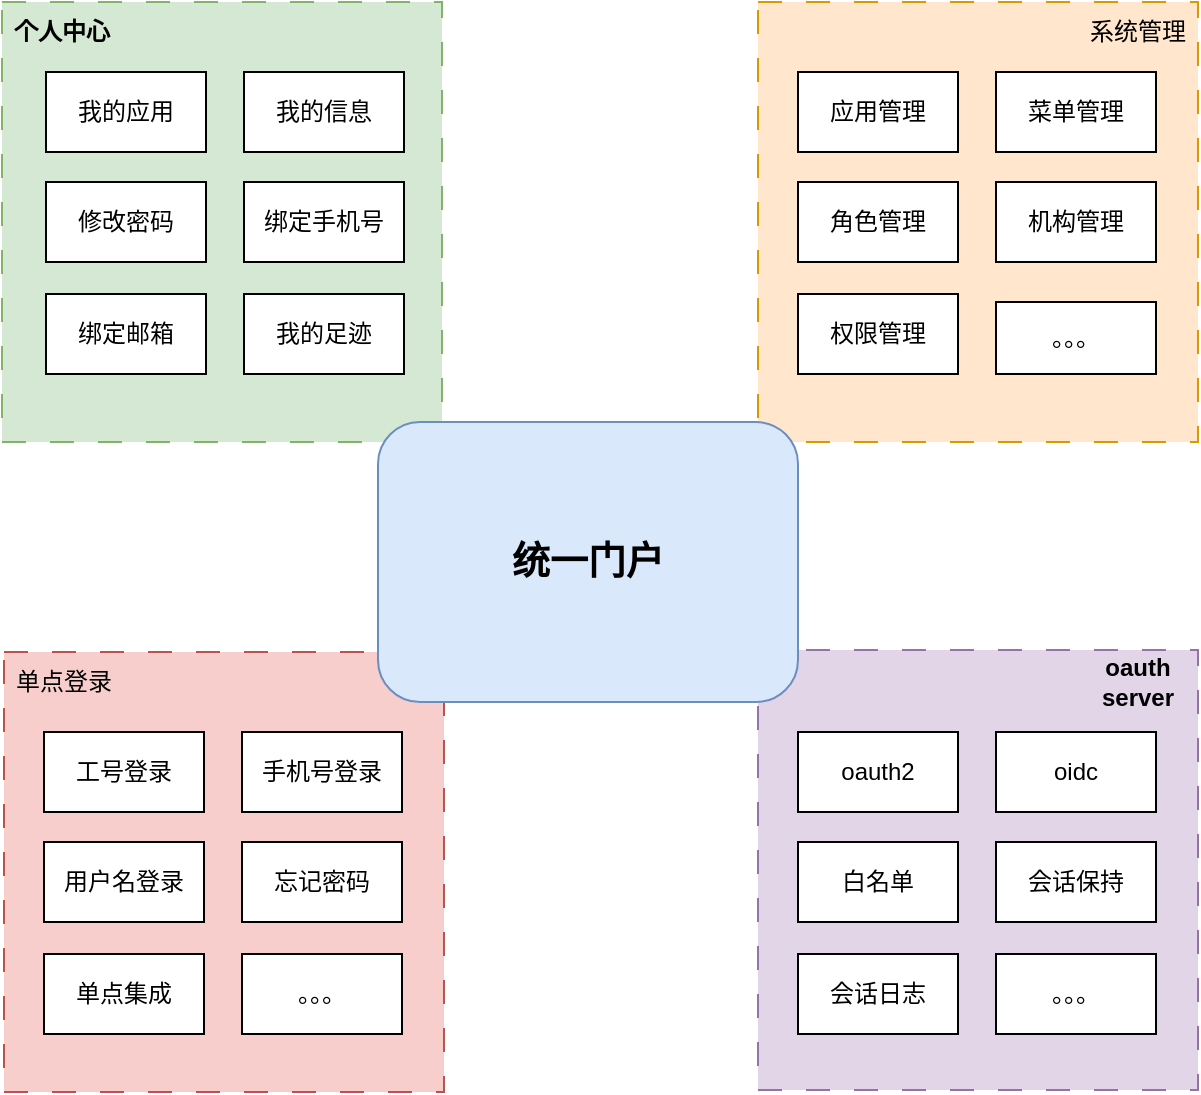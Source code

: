 <mxfile version="21.3.2" type="github">
  <diagram name="第 1 页" id="BxN0ft_3wYEIdd7kJTNg">
    <mxGraphModel dx="1434" dy="796" grid="1" gridSize="10" guides="1" tooltips="1" connect="1" arrows="1" fold="1" page="1" pageScale="1" pageWidth="827" pageHeight="1169" math="0" shadow="0">
      <root>
        <mxCell id="0" />
        <mxCell id="1" parent="0" />
        <mxCell id="qcEOKCihwo-5AlT2b1Mq-5" value="" style="whiteSpace=wrap;html=1;aspect=fixed;dashed=1;dashPattern=12 12;fillColor=#d5e8d4;strokeColor=#82b366;" vertex="1" parent="1">
          <mxGeometry x="40" y="80" width="220" height="220" as="geometry" />
        </mxCell>
        <mxCell id="qcEOKCihwo-5AlT2b1Mq-6" value="个人中心" style="text;html=1;strokeColor=none;fillColor=none;align=center;verticalAlign=middle;whiteSpace=wrap;rounded=0;fontStyle=1" vertex="1" parent="1">
          <mxGeometry x="40" y="80" width="60" height="30" as="geometry" />
        </mxCell>
        <mxCell id="qcEOKCihwo-5AlT2b1Mq-7" value="我的应用" style="rounded=0;whiteSpace=wrap;html=1;" vertex="1" parent="1">
          <mxGeometry x="62" y="115" width="80" height="40" as="geometry" />
        </mxCell>
        <mxCell id="qcEOKCihwo-5AlT2b1Mq-8" value="我的信息" style="rounded=0;whiteSpace=wrap;html=1;" vertex="1" parent="1">
          <mxGeometry x="161" y="115" width="80" height="40" as="geometry" />
        </mxCell>
        <mxCell id="qcEOKCihwo-5AlT2b1Mq-9" value="修改密码" style="rounded=0;whiteSpace=wrap;html=1;" vertex="1" parent="1">
          <mxGeometry x="62" y="170" width="80" height="40" as="geometry" />
        </mxCell>
        <mxCell id="qcEOKCihwo-5AlT2b1Mq-10" value="绑定手机号" style="rounded=0;whiteSpace=wrap;html=1;" vertex="1" parent="1">
          <mxGeometry x="161" y="170" width="80" height="40" as="geometry" />
        </mxCell>
        <mxCell id="qcEOKCihwo-5AlT2b1Mq-11" value="绑定邮箱" style="rounded=0;whiteSpace=wrap;html=1;" vertex="1" parent="1">
          <mxGeometry x="62" y="226" width="80" height="40" as="geometry" />
        </mxCell>
        <mxCell id="qcEOKCihwo-5AlT2b1Mq-12" value="我的足迹" style="rounded=0;whiteSpace=wrap;html=1;" vertex="1" parent="1">
          <mxGeometry x="161" y="226" width="80" height="40" as="geometry" />
        </mxCell>
        <mxCell id="qcEOKCihwo-5AlT2b1Mq-25" value="" style="whiteSpace=wrap;html=1;aspect=fixed;dashed=1;dashPattern=12 12;fillColor=#ffe6cc;strokeColor=#d79b00;" vertex="1" parent="1">
          <mxGeometry x="418" y="80" width="220" height="220" as="geometry" />
        </mxCell>
        <mxCell id="qcEOKCihwo-5AlT2b1Mq-26" value="系统管理" style="text;html=1;strokeColor=none;fillColor=none;align=center;verticalAlign=middle;whiteSpace=wrap;rounded=0;" vertex="1" parent="1">
          <mxGeometry x="578" y="80" width="60" height="30" as="geometry" />
        </mxCell>
        <mxCell id="qcEOKCihwo-5AlT2b1Mq-27" value="" style="whiteSpace=wrap;html=1;aspect=fixed;dashed=1;dashPattern=12 12;fillColor=#e1d5e7;strokeColor=#9673a6;" vertex="1" parent="1">
          <mxGeometry x="418" y="404" width="220" height="220" as="geometry" />
        </mxCell>
        <mxCell id="qcEOKCihwo-5AlT2b1Mq-28" value="oauth server" style="text;html=1;strokeColor=none;fillColor=none;align=center;verticalAlign=middle;whiteSpace=wrap;rounded=0;fontStyle=1" vertex="1" parent="1">
          <mxGeometry x="578" y="405" width="60" height="30" as="geometry" />
        </mxCell>
        <mxCell id="qcEOKCihwo-5AlT2b1Mq-29" value="" style="whiteSpace=wrap;html=1;aspect=fixed;dashed=1;dashPattern=12 12;fillColor=#f8cecc;strokeColor=#b85450;" vertex="1" parent="1">
          <mxGeometry x="41" y="405" width="220" height="220" as="geometry" />
        </mxCell>
        <mxCell id="qcEOKCihwo-5AlT2b1Mq-30" value="单点登录" style="text;html=1;strokeColor=none;fillColor=none;align=center;verticalAlign=middle;whiteSpace=wrap;rounded=0;" vertex="1" parent="1">
          <mxGeometry x="41" y="405" width="60" height="30" as="geometry" />
        </mxCell>
        <mxCell id="qcEOKCihwo-5AlT2b1Mq-31" value="应用管理" style="rounded=0;whiteSpace=wrap;html=1;" vertex="1" parent="1">
          <mxGeometry x="438" y="115" width="80" height="40" as="geometry" />
        </mxCell>
        <mxCell id="qcEOKCihwo-5AlT2b1Mq-32" value="菜单管理" style="rounded=0;whiteSpace=wrap;html=1;" vertex="1" parent="1">
          <mxGeometry x="537" y="115" width="80" height="40" as="geometry" />
        </mxCell>
        <mxCell id="qcEOKCihwo-5AlT2b1Mq-33" value="角色管理" style="rounded=0;whiteSpace=wrap;html=1;" vertex="1" parent="1">
          <mxGeometry x="438" y="170" width="80" height="40" as="geometry" />
        </mxCell>
        <mxCell id="qcEOKCihwo-5AlT2b1Mq-34" value="机构管理" style="rounded=0;whiteSpace=wrap;html=1;" vertex="1" parent="1">
          <mxGeometry x="537" y="170" width="80" height="40" as="geometry" />
        </mxCell>
        <mxCell id="qcEOKCihwo-5AlT2b1Mq-35" value="权限管理" style="rounded=0;whiteSpace=wrap;html=1;" vertex="1" parent="1">
          <mxGeometry x="438" y="226" width="80" height="40" as="geometry" />
        </mxCell>
        <mxCell id="qcEOKCihwo-5AlT2b1Mq-36" value="。。。" style="rounded=0;whiteSpace=wrap;html=1;" vertex="1" parent="1">
          <mxGeometry x="537" y="230" width="80" height="36" as="geometry" />
        </mxCell>
        <mxCell id="qcEOKCihwo-5AlT2b1Mq-37" value="oauth2" style="rounded=0;whiteSpace=wrap;html=1;" vertex="1" parent="1">
          <mxGeometry x="438" y="445" width="80" height="40" as="geometry" />
        </mxCell>
        <mxCell id="qcEOKCihwo-5AlT2b1Mq-38" value="oidc" style="rounded=0;whiteSpace=wrap;html=1;" vertex="1" parent="1">
          <mxGeometry x="537" y="445" width="80" height="40" as="geometry" />
        </mxCell>
        <mxCell id="qcEOKCihwo-5AlT2b1Mq-39" value="白名单" style="rounded=0;whiteSpace=wrap;html=1;" vertex="1" parent="1">
          <mxGeometry x="438" y="500" width="80" height="40" as="geometry" />
        </mxCell>
        <mxCell id="qcEOKCihwo-5AlT2b1Mq-40" value="会话保持" style="rounded=0;whiteSpace=wrap;html=1;" vertex="1" parent="1">
          <mxGeometry x="537" y="500" width="80" height="40" as="geometry" />
        </mxCell>
        <mxCell id="qcEOKCihwo-5AlT2b1Mq-41" value="会话日志" style="rounded=0;whiteSpace=wrap;html=1;" vertex="1" parent="1">
          <mxGeometry x="438" y="556" width="80" height="40" as="geometry" />
        </mxCell>
        <mxCell id="qcEOKCihwo-5AlT2b1Mq-42" value="。。。" style="rounded=0;whiteSpace=wrap;html=1;" vertex="1" parent="1">
          <mxGeometry x="537" y="556" width="80" height="40" as="geometry" />
        </mxCell>
        <mxCell id="qcEOKCihwo-5AlT2b1Mq-43" value="工号登录" style="rounded=0;whiteSpace=wrap;html=1;" vertex="1" parent="1">
          <mxGeometry x="61" y="445" width="80" height="40" as="geometry" />
        </mxCell>
        <mxCell id="qcEOKCihwo-5AlT2b1Mq-44" value="手机号登录" style="rounded=0;whiteSpace=wrap;html=1;" vertex="1" parent="1">
          <mxGeometry x="160" y="445" width="80" height="40" as="geometry" />
        </mxCell>
        <mxCell id="qcEOKCihwo-5AlT2b1Mq-45" value="用户名登录" style="rounded=0;whiteSpace=wrap;html=1;" vertex="1" parent="1">
          <mxGeometry x="61" y="500" width="80" height="40" as="geometry" />
        </mxCell>
        <mxCell id="qcEOKCihwo-5AlT2b1Mq-46" value="忘记密码" style="rounded=0;whiteSpace=wrap;html=1;" vertex="1" parent="1">
          <mxGeometry x="160" y="500" width="80" height="40" as="geometry" />
        </mxCell>
        <mxCell id="qcEOKCihwo-5AlT2b1Mq-47" value="单点集成" style="rounded=0;whiteSpace=wrap;html=1;" vertex="1" parent="1">
          <mxGeometry x="61" y="556" width="80" height="40" as="geometry" />
        </mxCell>
        <mxCell id="qcEOKCihwo-5AlT2b1Mq-48" value="。。。" style="rounded=0;whiteSpace=wrap;html=1;" vertex="1" parent="1">
          <mxGeometry x="160" y="556" width="80" height="40" as="geometry" />
        </mxCell>
        <mxCell id="qcEOKCihwo-5AlT2b1Mq-4" value="统一门户" style="rounded=1;whiteSpace=wrap;html=1;fillColor=#dae8fc;strokeColor=#6c8ebf;fontStyle=1;fontSize=19;" vertex="1" parent="1">
          <mxGeometry x="228" y="290" width="210" height="140" as="geometry" />
        </mxCell>
      </root>
    </mxGraphModel>
  </diagram>
</mxfile>
